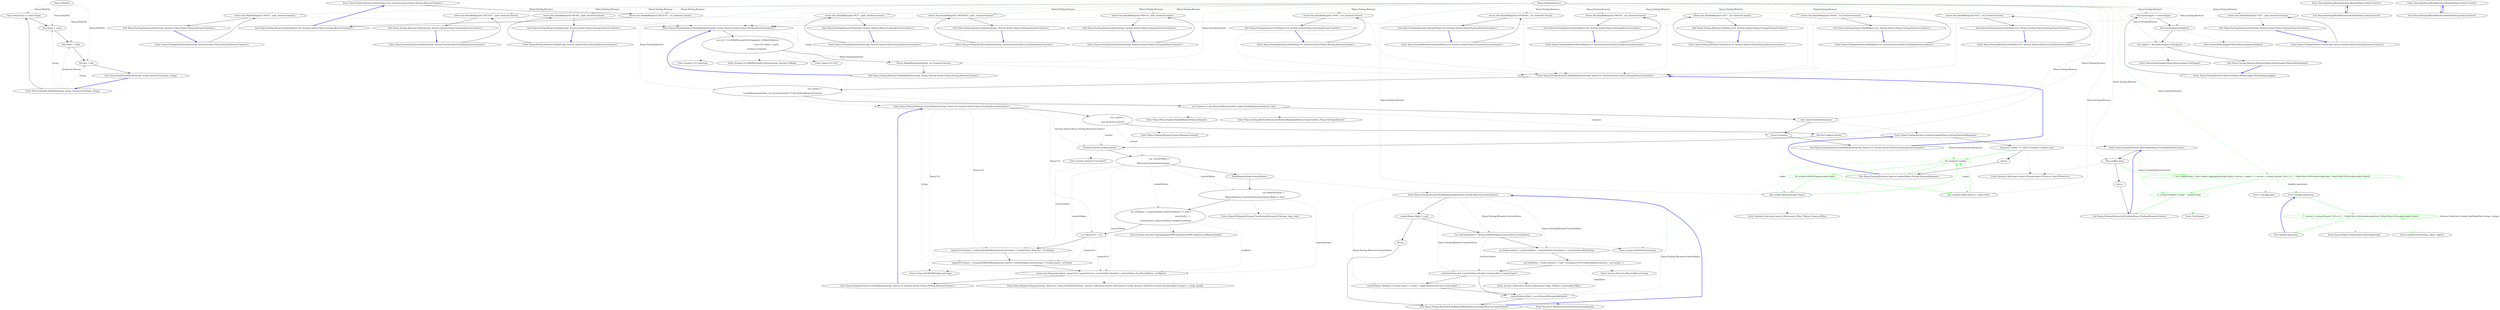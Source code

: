digraph  {
n6 [label="Nancy.HttpFile", span=""];
n0 [cluster="Nancy.HttpFile.HttpFile(string, string, System.IO.Stream, string)", label="Entry Nancy.HttpFile.HttpFile(string, string, System.IO.Stream, string)", span="9-9"];
n1 [cluster="Nancy.HttpFile.HttpFile(string, string, System.IO.Stream, string)", label="this.ContentType = contentType", span="11-11"];
n2 [cluster="Nancy.HttpFile.HttpFile(string, string, System.IO.Stream, string)", label="this.Name = name", span="12-12"];
n3 [cluster="Nancy.HttpFile.HttpFile(string, string, System.IO.Stream, string)", label="this.Value = value", span="13-13"];
n4 [cluster="Nancy.HttpFile.HttpFile(string, string, System.IO.Stream, string)", label="this.Key = key", span="14-14"];
n5 [cluster="Nancy.HttpFile.HttpFile(string, string, System.IO.Stream, string)", label="Exit Nancy.HttpFile.HttpFile(string, string, System.IO.Stream, string)", span="9-9"];
m0_13 [cluster="Nancy.Testing.Browser.Delete(Nancy.Url, System.Action<Nancy.Testing.BrowserContext>)", file="Request.cs", label="Entry Nancy.Testing.Browser.Delete(Nancy.Url, System.Action<Nancy.Testing.BrowserContext>)", span="59-59"];
m0_14 [cluster="Nancy.Testing.Browser.Delete(Nancy.Url, System.Action<Nancy.Testing.BrowserContext>)", file="Request.cs", label="return this.HandleRequest(''DELETE'', url, browserContext);", span="61-61"];
m0_15 [cluster="Nancy.Testing.Browser.Delete(Nancy.Url, System.Action<Nancy.Testing.BrowserContext>)", file="Request.cs", label="Exit Nancy.Testing.Browser.Delete(Nancy.Url, System.Action<Nancy.Testing.BrowserContext>)", span="59-59"];
m0_17 [cluster="Nancy.Testing.Browser.Get(string, System.Action<Nancy.Testing.BrowserContext>)", file="Request.cs", label="Entry Nancy.Testing.Browser.Get(string, System.Action<Nancy.Testing.BrowserContext>)", span="70-70"];
m0_18 [cluster="Nancy.Testing.Browser.Get(string, System.Action<Nancy.Testing.BrowserContext>)", file="Request.cs", label="return this.HandleRequest(''GET'', path, browserContext);", span="72-72"];
m0_19 [cluster="Nancy.Testing.Browser.Get(string, System.Action<Nancy.Testing.BrowserContext>)", file="Request.cs", label="Exit Nancy.Testing.Browser.Get(string, System.Action<Nancy.Testing.BrowserContext>)", span="70-70"];
m0_85 [cluster="string.Format(string, object, object)", file="Request.cs", label="Entry string.Format(string, object, object)", span="0-0"];
m0_60 [cluster="Nancy.INancyEngine.HandleRequest(Nancy.Request)", file="Request.cs", label="Entry Nancy.INancyEngine.HandleRequest(Nancy.Request)", span="15-15"];
m0_44 [cluster="Nancy.Testing.Browser.Post(Nancy.Url, System.Action<Nancy.Testing.BrowserContext>)", file="Request.cs", label="Entry Nancy.Testing.Browser.Post(Nancy.Url, System.Action<Nancy.Testing.BrowserContext>)", span="169-169"];
m0_45 [cluster="Nancy.Testing.Browser.Post(Nancy.Url, System.Action<Nancy.Testing.BrowserContext>)", file="Request.cs", label="return this.HandleRequest(''POST'', url, browserContext);", span="171-171"];
m0_46 [cluster="Nancy.Testing.Browser.Post(Nancy.Url, System.Action<Nancy.Testing.BrowserContext>)", file="Request.cs", label="Exit Nancy.Testing.Browser.Post(Nancy.Url, System.Action<Nancy.Testing.BrowserContext>)", span="169-169"];
m0_95 [cluster="Nancy.Testing.Browser.BuildRequestBody(Nancy.Testing.IBrowserContextValues)", file="Request.cs", label="Entry Nancy.Testing.Browser.BuildRequestBody(Nancy.Testing.IBrowserContextValues)", span="255-255"];
m0_98 [cluster="Nancy.Testing.Browser.BuildRequestBody(Nancy.Testing.IBrowserContextValues)", file="Request.cs", label="var useFormValues = !String.IsNullOrEmpty(contextValues.FormValues)", span="262-262"];
m0_96 [cluster="Nancy.Testing.Browser.BuildRequestBody(Nancy.Testing.IBrowserContextValues)", file="Request.cs", label="contextValues.Body != null", span="257-257"];
m0_99 [cluster="Nancy.Testing.Browser.BuildRequestBody(Nancy.Testing.IBrowserContextValues)", file="Request.cs", label="var bodyContents = useFormValues ? contextValues.FormValues : contextValues.BodyString", span="263-263"];
m0_101 [cluster="Nancy.Testing.Browser.BuildRequestBody(Nancy.Testing.IBrowserContextValues)", file="Request.cs", label="useFormValues && !contextValues.Headers.ContainsKey(''Content-Type'')", span="266-266"];
m0_102 [cluster="Nancy.Testing.Browser.BuildRequestBody(Nancy.Testing.IBrowserContextValues)", file="Request.cs", label="contextValues.Headers[''Content-Type''] = new[] { ''application/x-www-form-urlencoded'' }", span="268-268"];
m0_103 [cluster="Nancy.Testing.Browser.BuildRequestBody(Nancy.Testing.IBrowserContextValues)", file="Request.cs", label="contextValues.Body = new MemoryStream(bodyBytes)", span="271-271"];
m0_97 [cluster="Nancy.Testing.Browser.BuildRequestBody(Nancy.Testing.IBrowserContextValues)", file="Request.cs", label="return;", span="259-259"];
m0_100 [cluster="Nancy.Testing.Browser.BuildRequestBody(Nancy.Testing.IBrowserContextValues)", file="Request.cs", label="var bodyBytes = bodyContents != null ? Encoding.UTF8.GetBytes(bodyContents) : new byte[] { }", span="264-264"];
m0_104 [cluster="Nancy.Testing.Browser.BuildRequestBody(Nancy.Testing.IBrowserContextValues)", file="Request.cs", label="Exit Nancy.Testing.Browser.BuildRequestBody(Nancy.Testing.IBrowserContextValues)", span="255-255"];
m0_67 [cluster="System.Uri.Uri(string)", file="Request.cs", label="Entry System.Uri.Uri(string)", span="0-0"];
m0_124 [cluster="string.IsNullOrWhiteSpace(string)", file="Request.cs", label="Entry string.IsNullOrWhiteSpace(string)", span="0-0"];
m0_122 [cluster="Nancy.IO.RequestStream.FromStream(System.IO.Stream, long, bool)", file="Request.cs", label="Entry Nancy.IO.RequestStream.FromStream(System.IO.Stream, long, bool)", span="273-273"];
m0_41 [cluster="Nancy.Testing.Browser.Post(string, System.Action<Nancy.Testing.BrowserContext>)", file="Request.cs", label="Entry Nancy.Testing.Browser.Post(string, System.Action<Nancy.Testing.BrowserContext>)", span="158-158"];
m0_42 [cluster="Nancy.Testing.Browser.Post(string, System.Action<Nancy.Testing.BrowserContext>)", file="Request.cs", label="return this.HandleRequest(''POST'', path, browserContext);", span="160-160"];
m0_43 [cluster="Nancy.Testing.Browser.Post(string, System.Action<Nancy.Testing.BrowserContext>)", file="Request.cs", label="Exit Nancy.Testing.Browser.Post(string, System.Action<Nancy.Testing.BrowserContext>)", span="158-158"];
m0_9 [cluster="Nancy.Testing.Browser.Delete(string, System.Action<Nancy.Testing.BrowserContext>)", file="Request.cs", label="Entry Nancy.Testing.Browser.Delete(string, System.Action<Nancy.Testing.BrowserContext>)", span="48-48"];
m0_10 [cluster="Nancy.Testing.Browser.Delete(string, System.Action<Nancy.Testing.BrowserContext>)", file="Request.cs", label="return this.HandleRequest(''DELETE'', path, browserContext);", span="50-50"];
m0_11 [cluster="Nancy.Testing.Browser.Delete(string, System.Action<Nancy.Testing.BrowserContext>)", file="Request.cs", label="Exit Nancy.Testing.Browser.Delete(string, System.Action<Nancy.Testing.BrowserContext>)", span="48-48"];
m0_107 [cluster="System.IO.MemoryStream.MemoryStream(byte[])", file="Request.cs", label="Entry System.IO.MemoryStream.MemoryStream(byte[])", span="0-0"];
m0_32 [cluster="Nancy.Testing.Browser.Options(Nancy.Url, System.Action<Nancy.Testing.BrowserContext>)", file="Request.cs", label="Entry Nancy.Testing.Browser.Options(Nancy.Url, System.Action<Nancy.Testing.BrowserContext>)", span="125-125"];
m0_33 [cluster="Nancy.Testing.Browser.Options(Nancy.Url, System.Action<Nancy.Testing.BrowserContext>)", file="Request.cs", label="return this.HandleRequest(''OPTIONS'', url, browserContext);", span="127-127"];
m0_34 [cluster="Nancy.Testing.Browser.Options(Nancy.Url, System.Action<Nancy.Testing.BrowserContext>)", file="Request.cs", label="Exit Nancy.Testing.Browser.Options(Nancy.Url, System.Action<Nancy.Testing.BrowserContext>)", span="125-125"];
m0_23 [cluster="Nancy.Testing.Browser.Head(string, System.Action<Nancy.Testing.BrowserContext>)", file="Request.cs", label="Entry Nancy.Testing.Browser.Head(string, System.Action<Nancy.Testing.BrowserContext>)", span="92-92"];
m0_24 [cluster="Nancy.Testing.Browser.Head(string, System.Action<Nancy.Testing.BrowserContext>)", file="Request.cs", label="return this.HandleRequest(''HEAD'', path, browserContext);", span="94-94"];
m0_25 [cluster="Nancy.Testing.Browser.Head(string, System.Action<Nancy.Testing.BrowserContext>)", file="Request.cs", label="Exit Nancy.Testing.Browser.Head(string, System.Action<Nancy.Testing.BrowserContext>)", span="92-92"];
m0_59 [cluster="Nancy.Testing.BrowserResponse.BrowserResponse(Nancy.NancyContext, Nancy.Testing.Browser)", file="Request.cs", label="Entry Nancy.Testing.BrowserResponse.BrowserResponse(Nancy.NancyContext, Nancy.Testing.Browser)", span="22-22"];
m0_65 [cluster="System.Uri.IsWellFormedUriString(string, System.UriKind)", file="Request.cs", label="Entry System.Uri.IsWellFormedUriString(string, System.UriKind)", span="0-0"];
m0_78 [cluster="System.Collections.Generic.IEnumerable<TSource>.Any<TSource>()", file="Request.cs", label="Entry System.Collections.Generic.IEnumerable<TSource>.Any<TSource>()", span="0-0"];
m0_84 [cluster="Nancy.Helpers.HttpUtility.UrlEncode(string)", file="Request.cs", label="Entry Nancy.Helpers.HttpUtility.UrlEncode(string)", span="378-378"];
m0_94 [cluster="System.Collections.Generic.IDictionary<TKey, TValue>.Remove(TKey)", file="Request.cs", label="Entry System.Collections.Generic.IDictionary<TKey, TValue>.Remove(TKey)", span="0-0"];
m0_66 [cluster="Nancy.Url.Url()", file="Request.cs", label="Entry Nancy.Url.Url()", span="16-16"];
m0_47 [cluster="Nancy.Testing.Browser.Put(string, System.Action<Nancy.Testing.BrowserContext>)", file="Request.cs", label="Entry Nancy.Testing.Browser.Put(string, System.Action<Nancy.Testing.BrowserContext>)", span="180-180"];
m0_48 [cluster="Nancy.Testing.Browser.Put(string, System.Action<Nancy.Testing.BrowserContext>)", file="Request.cs", label="return this.HandleRequest(''PUT'', path, browserContext);", span="182-182"];
m0_49 [cluster="Nancy.Testing.Browser.Put(string, System.Action<Nancy.Testing.BrowserContext>)", file="Request.cs", label="Exit Nancy.Testing.Browser.Put(string, System.Action<Nancy.Testing.BrowserContext>)", span="180-180"];
m0_38 [cluster="Nancy.Testing.Browser.Patch(Nancy.Url, System.Action<Nancy.Testing.BrowserContext>)", file="Request.cs", label="Entry Nancy.Testing.Browser.Patch(Nancy.Url, System.Action<Nancy.Testing.BrowserContext>)", span="147-147"];
m0_39 [cluster="Nancy.Testing.Browser.Patch(Nancy.Url, System.Action<Nancy.Testing.BrowserContext>)", file="Request.cs", label="return this.HandleRequest(''PATCH'', url, browserContext);", span="149-149"];
m0_40 [cluster="Nancy.Testing.Browser.Patch(Nancy.Url, System.Action<Nancy.Testing.BrowserContext>)", file="Request.cs", label="Exit Nancy.Testing.Browser.Patch(Nancy.Url, System.Action<Nancy.Testing.BrowserContext>)", span="147-147"];
m0_125 [cluster="Nancy.Request.Request(string, Nancy.Url, Nancy.IO.RequestStream, System.Collections.Generic.IDictionary<string, System.Collections.Generic.IEnumerable<string>>, string, byte[])", file="Request.cs", label="Entry Nancy.Request.Request(string, Nancy.Url, Nancy.IO.RequestStream, System.Collections.Generic.IDictionary<string, System.Collections.Generic.IEnumerable<string>>, string, byte[])", span="44-44"];
m0_80 [cluster="Unk.Header", file="Request.cs", label="Entry Unk.Header", span=""];
m0_8 [cluster="Nancy.Bootstrapper.INancyBootstrapper.GetEngine()", file="Request.cs", label="Entry Nancy.Bootstrapper.INancyBootstrapper.GetEngine()", span="18-18"];
m0_121 [cluster="System.Action<T>.Invoke(T)", file="Request.cs", label="Entry System.Action<T>.Invoke(T)", span="0-0"];
m0_79 [cluster="Unk.Aggregate", file="Request.cs", label="Entry Unk.Aggregate", span=""];
m0_61 [cluster="Nancy.Testing.Browser.CaptureCookies(Nancy.Testing.BrowserResponse)", file="Request.cs", label="Entry Nancy.Testing.Browser.CaptureCookies(Nancy.Testing.BrowserResponse)", span="235-235"];
m0_88 [cluster="Nancy.Testing.Browser.CaptureCookies(Nancy.Testing.BrowserResponse)", color=green, community=0, file="Request.cs", label="18: response.Cookies", span="242-242"];
m0_86 [cluster="Nancy.Testing.Browser.CaptureCookies(Nancy.Testing.BrowserResponse)", file="Request.cs", label="response.Cookies == null || !response.Cookies.Any()", span="237-237"];
m0_90 [cluster="Nancy.Testing.Browser.CaptureCookies(Nancy.Testing.BrowserResponse)", file="Request.cs", label="this.cookies.Remove(cookie.Name)", span="246-246"];
m0_91 [cluster="Nancy.Testing.Browser.CaptureCookies(Nancy.Testing.BrowserResponse)", file="Request.cs", label="this.cookies[cookie.Name] = cookie.Value", span="250-250"];
m0_89 [cluster="Nancy.Testing.Browser.CaptureCookies(Nancy.Testing.BrowserResponse)", color=green, community=0, file="Request.cs", label="18: string.IsNullOrEmpty(cookie.Value)", span="244-244"];
m0_87 [cluster="Nancy.Testing.Browser.CaptureCookies(Nancy.Testing.BrowserResponse)", file="Request.cs", label="return;", span="239-239"];
m0_92 [cluster="Nancy.Testing.Browser.CaptureCookies(Nancy.Testing.BrowserResponse)", file="Request.cs", label="Exit Nancy.Testing.Browser.CaptureCookies(Nancy.Testing.BrowserResponse)", span="235-235"];
m0_7 [cluster="Nancy.Bootstrapper.INancyBootstrapper.Initialise()", file="Request.cs", label="Entry Nancy.Bootstrapper.INancyBootstrapper.Initialise()", span="12-12"];
m0_123 [cluster="System.Security.Cryptography.X509Certificates.X509Certificate.GetRawCertData()", file="Request.cs", label="Entry System.Security.Cryptography.X509Certificates.X509Certificate.GetRawCertData()", span="0-0"];
m0_93 [cluster="string.IsNullOrEmpty(string)", file="Request.cs", label="Entry string.IsNullOrEmpty(string)", span="0-0"];
m0_12 [cluster="Nancy.Testing.Browser.HandleRequest(string, string, System.Action<Nancy.Testing.BrowserContext>)", file="Request.cs", label="Entry Nancy.Testing.Browser.HandleRequest(string, string, System.Action<Nancy.Testing.BrowserContext>)", span="209-209"];
m0_63 [cluster="Nancy.Testing.Browser.HandleRequest(string, string, System.Action<Nancy.Testing.BrowserContext>)", file="Request.cs", label="return HandleRequest(method, url, browserContext);", span="215-215"];
m0_62 [cluster="Nancy.Testing.Browser.HandleRequest(string, string, System.Action<Nancy.Testing.BrowserContext>)", file="Request.cs", label="var url = Uri.IsWellFormedUriString(path, UriKind.Relative)\r\n                          ? new Url {Path = path}\r\n                          : (Url)new Uri(path)", span="211-213"];
m0_64 [cluster="Nancy.Testing.Browser.HandleRequest(string, string, System.Action<Nancy.Testing.BrowserContext>)", file="Request.cs", label="Exit Nancy.Testing.Browser.HandleRequest(string, string, System.Action<Nancy.Testing.BrowserContext>)", span="209-209"];
m0_16 [cluster="Nancy.Testing.Browser.HandleRequest(string, Nancy.Url, System.Action<Nancy.Testing.BrowserContext>)", file="Request.cs", label="Entry Nancy.Testing.Browser.HandleRequest(string, Nancy.Url, System.Action<Nancy.Testing.BrowserContext>)", span="197-197"];
m0_53 [cluster="Nancy.Testing.Browser.HandleRequest(string, Nancy.Url, System.Action<Nancy.Testing.BrowserContext>)", file="Request.cs", label="var request =\r\n                CreateRequest(method, url, browserContext ?? this.DefaultBrowserContext)", span="199-200"];
m0_54 [cluster="Nancy.Testing.Browser.HandleRequest(string, Nancy.Url, System.Action<Nancy.Testing.BrowserContext>)", file="Request.cs", label="var response = new BrowserResponse(this.engine.HandleRequest(request), this)", span="202-202"];
m0_55 [cluster="Nancy.Testing.Browser.HandleRequest(string, Nancy.Url, System.Action<Nancy.Testing.BrowserContext>)", file="Request.cs", label="this.CaptureCookies(response)", span="204-204"];
m0_56 [cluster="Nancy.Testing.Browser.HandleRequest(string, Nancy.Url, System.Action<Nancy.Testing.BrowserContext>)", file="Request.cs", label="return response;", span="206-206"];
m0_57 [cluster="Nancy.Testing.Browser.HandleRequest(string, Nancy.Url, System.Action<Nancy.Testing.BrowserContext>)", file="Request.cs", label="Exit Nancy.Testing.Browser.HandleRequest(string, Nancy.Url, System.Action<Nancy.Testing.BrowserContext>)", span="197-197"];
m0_106 [cluster="System.Collections.Generic.IDictionary<TKey, TValue>.ContainsKey(TKey)", file="Request.cs", label="Entry System.Collections.Generic.IDictionary<TKey, TValue>.ContainsKey(TKey)", span="0-0"];
m0_81 [cluster="lambda expression", file="Request.cs", label="Entry lambda expression", span="230-230"];
m0_82 [cluster="lambda expression", color=green, community=0, file="Request.cs", label="7: current + string.Format(''{0}={1};'', HttpUtility.UrlEncode(cookie.Key), HttpUtility.UrlEncode(cookie.Value))", span="230-230"];
m0_83 [cluster="lambda expression", file="Request.cs", label="Exit lambda expression", span="230-230"];
m0_72 [cluster="Nancy.Testing.Browser.SetCookies(Nancy.Testing.BrowserContext)", file="Request.cs", label="Entry Nancy.Testing.Browser.SetCookies(Nancy.Testing.BrowserContext)", span="223-223"];
m0_76 [cluster="Nancy.Testing.Browser.SetCookies(Nancy.Testing.BrowserContext)", color=green, community=0, file="Request.cs", label="4: context.Header(''Cookie'', cookieString)", span="232-232"];
m0_75 [cluster="Nancy.Testing.Browser.SetCookies(Nancy.Testing.BrowserContext)", color=green, community=0, file="Request.cs", label="7: var cookieString = this.cookies.Aggregate(string.Empty, (current, cookie) => current + string.Format(''{0}={1};'', HttpUtility.UrlEncode(cookie.Key), HttpUtility.UrlEncode(cookie.Value)))", span="230-230"];
m0_73 [cluster="Nancy.Testing.Browser.SetCookies(Nancy.Testing.BrowserContext)", file="Request.cs", label="!this.cookies.Any()", span="225-225"];
m0_74 [cluster="Nancy.Testing.Browser.SetCookies(Nancy.Testing.BrowserContext)", file="Request.cs", label="return;", span="227-227"];
m0_77 [cluster="Nancy.Testing.Browser.SetCookies(Nancy.Testing.BrowserContext)", file="Request.cs", label="Exit Nancy.Testing.Browser.SetCookies(Nancy.Testing.BrowserContext)", span="223-223"];
m0_20 [cluster="Nancy.Testing.Browser.Get(Nancy.Url, System.Action<Nancy.Testing.BrowserContext>)", file="Request.cs", label="Entry Nancy.Testing.Browser.Get(Nancy.Url, System.Action<Nancy.Testing.BrowserContext>)", span="81-81"];
m0_21 [cluster="Nancy.Testing.Browser.Get(Nancy.Url, System.Action<Nancy.Testing.BrowserContext>)", file="Request.cs", label="return this.HandleRequest(''GET'', url, browserContext);", span="83-83"];
m0_22 [cluster="Nancy.Testing.Browser.Get(Nancy.Url, System.Action<Nancy.Testing.BrowserContext>)", file="Request.cs", label="Exit Nancy.Testing.Browser.Get(Nancy.Url, System.Action<Nancy.Testing.BrowserContext>)", span="81-81"];
m0_0 [cluster="Nancy.Routing.IRouteResolver.Resolve(Nancy.NancyContext)", file="Request.cs", label="Entry Nancy.Routing.IRouteResolver.Resolve(Nancy.NancyContext)", span="12-12"];
m0_1 [cluster="Nancy.Routing.IRouteResolver.Resolve(Nancy.NancyContext)", file="Request.cs", label="Exit Nancy.Routing.IRouteResolver.Resolve(Nancy.NancyContext)", span="12-12"];
m0_105 [cluster="System.Text.Encoding.GetBytes(string)", file="Request.cs", label="Entry System.Text.Encoding.GetBytes(string)", span="0-0"];
m0_29 [cluster="Nancy.Testing.Browser.Options(string, System.Action<Nancy.Testing.BrowserContext>)", file="Request.cs", label="Entry Nancy.Testing.Browser.Options(string, System.Action<Nancy.Testing.BrowserContext>)", span="114-114"];
m0_30 [cluster="Nancy.Testing.Browser.Options(string, System.Action<Nancy.Testing.BrowserContext>)", file="Request.cs", label="return this.HandleRequest(''OPTIONS'', path, browserContext);", span="116-116"];
m0_31 [cluster="Nancy.Testing.Browser.Options(string, System.Action<Nancy.Testing.BrowserContext>)", file="Request.cs", label="Exit Nancy.Testing.Browser.Options(string, System.Action<Nancy.Testing.BrowserContext>)", span="114-114"];
m0_58 [cluster="Nancy.Testing.Browser.CreateRequest(string, Nancy.Url, System.Action<Nancy.Testing.BrowserContext>)", file="Request.cs", label="Entry Nancy.Testing.Browser.CreateRequest(string, Nancy.Url, System.Action<Nancy.Testing.BrowserContext>)", span="274-274"];
m0_109 [cluster="Nancy.Testing.Browser.CreateRequest(string, Nancy.Url, System.Action<Nancy.Testing.BrowserContext>)", file="Request.cs", label="this.SetCookies(context)", span="279-279"];
m0_108 [cluster="Nancy.Testing.Browser.CreateRequest(string, Nancy.Url, System.Action<Nancy.Testing.BrowserContext>)", file="Request.cs", label="var context =\r\n                new BrowserContext()", span="276-277"];
m0_110 [cluster="Nancy.Testing.Browser.CreateRequest(string, Nancy.Url, System.Action<Nancy.Testing.BrowserContext>)", file="Request.cs", label="browserContext.Invoke(context)", span="281-281"];
m0_111 [cluster="Nancy.Testing.Browser.CreateRequest(string, Nancy.Url, System.Action<Nancy.Testing.BrowserContext>)", file="Request.cs", label="var contextValues =\r\n                (IBrowserContextValues)context", span="283-284"];
m0_115 [cluster="Nancy.Testing.Browser.CreateRequest(string, Nancy.Url, System.Action<Nancy.Testing.BrowserContext>)", file="Request.cs", label="var requestUrl = url", span="295-295"];
m0_116 [cluster="Nancy.Testing.Browser.CreateRequest(string, Nancy.Url, System.Action<Nancy.Testing.BrowserContext>)", file="Request.cs", label="requestUrl.Scheme = string.IsNullOrWhiteSpace(url.Scheme) ? contextValues.Protocol : url.Scheme", span="296-296"];
m0_117 [cluster="Nancy.Testing.Browser.CreateRequest(string, Nancy.Url, System.Action<Nancy.Testing.BrowserContext>)", file="Request.cs", label="requestUrl.Query = string.IsNullOrWhiteSpace(url.Query) ? (contextValues.QueryString ?? string.Empty) : url.Query", span="297-297"];
m0_118 [cluster="Nancy.Testing.Browser.CreateRequest(string, Nancy.Url, System.Action<Nancy.Testing.BrowserContext>)", file="Request.cs", label="return new Request(method, requestUrl, requestStream, contextValues.Headers, contextValues.UserHostAddress, certBytes);", span="299-299"];
m0_112 [cluster="Nancy.Testing.Browser.CreateRequest(string, Nancy.Url, System.Action<Nancy.Testing.BrowserContext>)", file="Request.cs", label="BuildRequestBody(contextValues)", span="286-286"];
m0_113 [cluster="Nancy.Testing.Browser.CreateRequest(string, Nancy.Url, System.Action<Nancy.Testing.BrowserContext>)", file="Request.cs", label="var requestStream =\r\n                RequestStream.FromStream(contextValues.Body, 0, true)", span="288-289"];
m0_114 [cluster="Nancy.Testing.Browser.CreateRequest(string, Nancy.Url, System.Action<Nancy.Testing.BrowserContext>)", file="Request.cs", label="var certBytes = (contextValues.ClientCertificate == null) ?\r\n                new byte[] { } :\r\n                contextValues.ClientCertificate.GetRawCertData()", span="291-293"];
m0_119 [cluster="Nancy.Testing.Browser.CreateRequest(string, Nancy.Url, System.Action<Nancy.Testing.BrowserContext>)", file="Request.cs", label="Exit Nancy.Testing.Browser.CreateRequest(string, Nancy.Url, System.Action<Nancy.Testing.BrowserContext>)", span="274-274"];
m0_26 [cluster="Nancy.Testing.Browser.Head(Nancy.Url, System.Action<Nancy.Testing.BrowserContext>)", file="Request.cs", label="Entry Nancy.Testing.Browser.Head(Nancy.Url, System.Action<Nancy.Testing.BrowserContext>)", span="103-103"];
m0_27 [cluster="Nancy.Testing.Browser.Head(Nancy.Url, System.Action<Nancy.Testing.BrowserContext>)", file="Request.cs", label="return this.HandleRequest(''HEAD'', url, browserContext);", span="105-105"];
m0_28 [cluster="Nancy.Testing.Browser.Head(Nancy.Url, System.Action<Nancy.Testing.BrowserContext>)", file="Request.cs", label="Exit Nancy.Testing.Browser.Head(Nancy.Url, System.Action<Nancy.Testing.BrowserContext>)", span="103-103"];
m0_120 [cluster="Nancy.Testing.BrowserContext.BrowserContext()", file="Request.cs", label="Entry Nancy.Testing.BrowserContext.BrowserContext()", span="19-19"];
m0_50 [cluster="Nancy.Testing.Browser.Put(Nancy.Url, System.Action<Nancy.Testing.BrowserContext>)", file="Request.cs", label="Entry Nancy.Testing.Browser.Put(Nancy.Url, System.Action<Nancy.Testing.BrowserContext>)", span="192-192"];
m0_51 [cluster="Nancy.Testing.Browser.Put(Nancy.Url, System.Action<Nancy.Testing.BrowserContext>)", file="Request.cs", label="return this.HandleRequest(''PUT'', url, browserContext);", span="194-194"];
m0_52 [cluster="Nancy.Testing.Browser.Put(Nancy.Url, System.Action<Nancy.Testing.BrowserContext>)", file="Request.cs", label="Exit Nancy.Testing.Browser.Put(Nancy.Url, System.Action<Nancy.Testing.BrowserContext>)", span="192-192"];
m0_35 [cluster="Nancy.Testing.Browser.Patch(string, System.Action<Nancy.Testing.BrowserContext>)", file="Request.cs", label="Entry Nancy.Testing.Browser.Patch(string, System.Action<Nancy.Testing.BrowserContext>)", span="136-136"];
m0_36 [cluster="Nancy.Testing.Browser.Patch(string, System.Action<Nancy.Testing.BrowserContext>)", file="Request.cs", label="return this.HandleRequest(''PATCH'', path, browserContext);", span="138-138"];
m0_37 [cluster="Nancy.Testing.Browser.Patch(string, System.Action<Nancy.Testing.BrowserContext>)", file="Request.cs", label="Exit Nancy.Testing.Browser.Patch(string, System.Action<Nancy.Testing.BrowserContext>)", span="136-136"];
m0_2 [cluster="Nancy.Testing.Browser.Browser(Nancy.Bootstrapper.INancyBootstrapper)", file="Request.cs", label="Entry Nancy.Testing.Browser.Browser(Nancy.Bootstrapper.INancyBootstrapper)", span="35-35"];
m0_3 [cluster="Nancy.Testing.Browser.Browser(Nancy.Bootstrapper.INancyBootstrapper)", file="Request.cs", label="this.bootstrapper = bootstrapper", span="37-37"];
m0_4 [cluster="Nancy.Testing.Browser.Browser(Nancy.Bootstrapper.INancyBootstrapper)", file="Request.cs", label="this.bootstrapper.Initialise()", span="38-38"];
m0_5 [cluster="Nancy.Testing.Browser.Browser(Nancy.Bootstrapper.INancyBootstrapper)", file="Request.cs", label="this.engine = this.bootstrapper.GetEngine()", span="39-39"];
m0_6 [cluster="Nancy.Testing.Browser.Browser(Nancy.Bootstrapper.INancyBootstrapper)", file="Request.cs", label="Exit Nancy.Testing.Browser.Browser(Nancy.Bootstrapper.INancyBootstrapper)", span="35-35"];
m0_126 [file="Request.cs", label="Nancy.Testing.Browser", span=""];
m1_0 [cluster="Nancy.Routing.IRouteResolver.Resolve(Nancy.NancyContext)", file="RequestFixture.cs", label="Entry Nancy.Routing.IRouteResolver.Resolve(Nancy.NancyContext)", span="12-12"];
m1_1 [cluster="Nancy.Routing.IRouteResolver.Resolve(Nancy.NancyContext)", file="RequestFixture.cs", label="Exit Nancy.Routing.IRouteResolver.Resolve(Nancy.NancyContext)", span="12-12"];
n6 -> n1  [color=darkseagreen4, key=1, label="Nancy.HttpFile", style=dashed];
n6 -> n2  [color=darkseagreen4, key=1, label="Nancy.HttpFile", style=dashed];
n6 -> n3  [color=darkseagreen4, key=1, label="Nancy.HttpFile", style=dashed];
n6 -> n4  [color=darkseagreen4, key=1, label="Nancy.HttpFile", style=dashed];
n0 -> n1  [key=0, style=solid];
n0 -> n2  [color=darkseagreen4, key=1, label=string, style=dashed];
n0 -> n3  [color=darkseagreen4, key=1, label="System.IO.Stream", style=dashed];
n0 -> n4  [color=darkseagreen4, key=1, label=string, style=dashed];
n1 -> n2  [key=0, style=solid];
n2 -> n3  [key=0, style=solid];
n3 -> n4  [key=0, style=solid];
n4 -> n5  [key=0, style=solid];
n5 -> n0  [color=blue, key=0, style=bold];
m0_13 -> m0_14  [key=0, style=solid];
m0_14 -> m0_15  [key=0, style=solid];
m0_14 -> m0_16  [key=2, style=dotted];
m0_15 -> m0_13  [color=blue, key=0, style=bold];
m0_17 -> m0_18  [key=0, style=solid];
m0_18 -> m0_19  [key=0, style=solid];
m0_18 -> m0_12  [key=2, style=dotted];
m0_19 -> m0_17  [color=blue, key=0, style=bold];
m0_44 -> m0_45  [key=0, style=solid];
m0_45 -> m0_46  [key=0, style=solid];
m0_45 -> m0_16  [key=2, style=dotted];
m0_46 -> m0_44  [color=blue, key=0, style=bold];
m0_95 -> m0_98  [color=darkseagreen4, key=1, label="Nancy.Testing.IBrowserContextValues", style=dashed];
m0_95 -> m0_96  [key=0, style=solid];
m0_95 -> m0_99  [color=darkseagreen4, key=1, label="Nancy.Testing.IBrowserContextValues", style=dashed];
m0_95 -> m0_101  [color=darkseagreen4, key=1, label="Nancy.Testing.IBrowserContextValues", style=dashed];
m0_95 -> m0_102  [color=darkseagreen4, key=1, label="Nancy.Testing.IBrowserContextValues", style=dashed];
m0_95 -> m0_103  [color=darkseagreen4, key=1, label="Nancy.Testing.IBrowserContextValues", style=dashed];
m0_98 -> m0_93  [key=2, style=dotted];
m0_98 -> m0_99  [key=0, style=solid];
m0_98 -> m0_101  [color=darkseagreen4, key=1, label=useFormValues, style=dashed];
m0_96 -> m0_98  [key=0, style=solid];
m0_96 -> m0_97  [key=0, style=solid];
m0_99 -> m0_100  [key=0, style=solid];
m0_101 -> m0_102  [key=0, style=solid];
m0_101 -> m0_103  [key=0, style=solid];
m0_101 -> m0_106  [key=2, style=dotted];
m0_102 -> m0_103  [key=0, style=solid];
m0_103 -> m0_104  [key=0, style=solid];
m0_103 -> m0_107  [key=2, style=dotted];
m0_97 -> m0_104  [key=0, style=solid];
m0_100 -> m0_101  [key=0, style=solid];
m0_100 -> m0_103  [color=darkseagreen4, key=1, label=bodyBytes, style=dashed];
m0_100 -> m0_105  [key=2, style=dotted];
m0_104 -> m0_95  [color=blue, key=0, style=bold];
m0_41 -> m0_42  [key=0, style=solid];
m0_42 -> m0_43  [key=0, style=solid];
m0_42 -> m0_12  [key=2, style=dotted];
m0_43 -> m0_41  [color=blue, key=0, style=bold];
m0_9 -> m0_10  [key=0, style=solid];
m0_10 -> m0_11  [key=0, style=solid];
m0_10 -> m0_12  [key=2, style=dotted];
m0_11 -> m0_9  [color=blue, key=0, style=bold];
m0_32 -> m0_33  [key=0, style=solid];
m0_33 -> m0_34  [key=0, style=solid];
m0_33 -> m0_16  [key=2, style=dotted];
m0_34 -> m0_32  [color=blue, key=0, style=bold];
m0_23 -> m0_24  [key=0, style=solid];
m0_24 -> m0_25  [key=0, style=solid];
m0_24 -> m0_12  [key=2, style=dotted];
m0_25 -> m0_23  [color=blue, key=0, style=bold];
m0_47 -> m0_48  [key=0, style=solid];
m0_48 -> m0_49  [key=0, style=solid];
m0_48 -> m0_12  [key=2, style=dotted];
m0_49 -> m0_47  [color=blue, key=0, style=bold];
m0_38 -> m0_39  [key=0, style=solid];
m0_39 -> m0_40  [key=0, style=solid];
m0_39 -> m0_16  [key=2, style=dotted];
m0_40 -> m0_38  [color=blue, key=0, style=bold];
m0_61 -> m0_88  [color=green, key=1, label="Nancy.Testing.BrowserResponse", style=dashed];
m0_61 -> m0_86  [key=0, style=solid];
m0_88 -> m0_89  [color=green, key=0, style=solid];
m0_88 -> m0_92  [color=green, key=0, style=solid];
m0_88 -> m0_90  [color=green, key=1, label=cookie, style=dashed];
m0_88 -> m0_91  [color=green, key=1, label=cookie, style=dashed];
m0_86 -> m0_88  [color=green, key=0, style=solid];
m0_86 -> m0_87  [key=0, style=solid];
m0_86 -> m0_78  [key=2, style=dotted];
m0_90 -> m0_88  [color=green, key=0, style=solid];
m0_90 -> m0_94  [key=2, style=dotted];
m0_91 -> m0_88  [color=green, key=0, style=solid];
m0_89 -> m0_90  [color=green, key=0, style=solid];
m0_89 -> m0_91  [color=green, key=0, style=solid];
m0_89 -> m0_93  [color=green, key=2, style=dotted];
m0_87 -> m0_92  [key=0, style=solid];
m0_92 -> m0_61  [color=blue, key=0, style=bold];
m0_12 -> m0_63  [color=darkseagreen4, key=1, label=string, style=dashed];
m0_12 -> m0_62  [key=0, style=solid];
m0_63 -> m0_64  [key=0, style=solid];
m0_63 -> m0_16  [key=2, style=dotted];
m0_62 -> m0_63  [key=0, style=solid];
m0_62 -> m0_65  [key=2, style=dotted];
m0_62 -> m0_66  [key=2, style=dotted];
m0_62 -> m0_67  [key=2, style=dotted];
m0_64 -> m0_12  [color=blue, key=0, style=bold];
m0_16 -> m0_53  [key=0, style=solid];
m0_53 -> m0_54  [key=0, style=solid];
m0_53 -> m0_58  [key=2, style=dotted];
m0_54 -> m0_55  [key=0, style=solid];
m0_54 -> m0_59  [key=2, style=dotted];
m0_54 -> m0_60  [key=2, style=dotted];
m0_54 -> m0_56  [color=darkseagreen4, key=1, label=response, style=dashed];
m0_55 -> m0_61  [key=2, style=dotted];
m0_55 -> m0_56  [key=0, style=solid];
m0_56 -> m0_57  [key=0, style=solid];
m0_57 -> m0_16  [color=blue, key=0, style=bold];
m0_81 -> m0_82  [color=green, key=0, style=solid];
m0_82 -> m0_82  [color=green, key=1, label="System.Collections.Generic.KeyValuePair<string, string>", style=dashed];
m0_82 -> m0_83  [color=green, key=0, style=solid];
m0_82 -> m0_84  [color=green, key=2, style=dotted];
m0_82 -> m0_85  [color=green, key=2, style=dotted];
m0_83 -> m0_81  [color=blue, key=0, style=bold];
m0_72 -> m0_76  [color=green, key=1, label="Nancy.Testing.BrowserContext", style=dashed];
m0_72 -> m0_73  [key=0, style=solid];
m0_76 -> m0_77  [color=green, key=0, style=solid];
m0_76 -> m0_80  [color=green, key=2, style=dotted];
m0_75 -> m0_76  [color=green, key=0, style=solid];
m0_75 -> m0_79  [color=green, key=2, style=dotted];
m0_75 -> m0_81  [color=green, key=1, label="lambda expression", style=dashed];
m0_73 -> m0_75  [color=green, key=0, style=solid];
m0_73 -> m0_74  [key=0, style=solid];
m0_73 -> m0_78  [key=2, style=dotted];
m0_74 -> m0_77  [key=0, style=solid];
m0_77 -> m0_72  [color=blue, key=0, style=bold];
m0_20 -> m0_21  [key=0, style=solid];
m0_21 -> m0_22  [key=0, style=solid];
m0_21 -> m0_16  [key=2, style=dotted];
m0_22 -> m0_20  [color=blue, key=0, style=bold];
m0_0 -> m0_1  [key=0, style=solid];
m0_1 -> m0_0  [color=blue, key=0, style=bold];
m0_29 -> m0_30  [key=0, style=solid];
m0_30 -> m0_31  [key=0, style=solid];
m0_30 -> m0_12  [key=2, style=dotted];
m0_31 -> m0_29  [color=blue, key=0, style=bold];
m0_58 -> m0_108  [key=0, style=solid];
m0_58 -> m0_110  [color=darkseagreen4, key=1, label="System.Action<Nancy.Testing.BrowserContext>", style=dashed];
m0_58 -> m0_115  [color=darkseagreen4, key=1, label="Nancy.Url", style=dashed];
m0_58 -> m0_116  [color=darkseagreen4, key=1, label="Nancy.Url", style=dashed];
m0_58 -> m0_117  [color=darkseagreen4, key=1, label="Nancy.Url", style=dashed];
m0_58 -> m0_118  [color=darkseagreen4, key=1, label=string, style=dashed];
m0_109 -> m0_72  [key=2, style=dotted];
m0_109 -> m0_110  [key=0, style=solid];
m0_108 -> m0_109  [key=0, style=solid];
m0_108 -> m0_120  [key=2, style=dotted];
m0_108 -> m0_110  [color=darkseagreen4, key=1, label=context, style=dashed];
m0_108 -> m0_111  [color=darkseagreen4, key=1, label=context, style=dashed];
m0_110 -> m0_111  [key=0, style=solid];
m0_110 -> m0_121  [key=2, style=dotted];
m0_111 -> m0_112  [key=0, style=solid];
m0_111 -> m0_113  [color=darkseagreen4, key=1, label=contextValues, style=dashed];
m0_111 -> m0_114  [color=darkseagreen4, key=1, label=contextValues, style=dashed];
m0_111 -> m0_116  [color=darkseagreen4, key=1, label=contextValues, style=dashed];
m0_111 -> m0_117  [color=darkseagreen4, key=1, label=contextValues, style=dashed];
m0_111 -> m0_118  [color=darkseagreen4, key=1, label=contextValues, style=dashed];
m0_115 -> m0_116  [key=0, style=solid];
m0_115 -> m0_117  [color=darkseagreen4, key=1, label=requestUrl, style=dashed];
m0_115 -> m0_118  [color=darkseagreen4, key=1, label=requestUrl, style=dashed];
m0_116 -> m0_117  [key=0, style=solid];
m0_116 -> m0_124  [key=2, style=dotted];
m0_117 -> m0_118  [key=0, style=solid];
m0_117 -> m0_124  [key=2, style=dotted];
m0_118 -> m0_119  [key=0, style=solid];
m0_118 -> m0_125  [key=2, style=dotted];
m0_112 -> m0_95  [key=2, style=dotted];
m0_112 -> m0_113  [key=0, style=solid];
m0_113 -> m0_118  [color=darkseagreen4, key=1, label=requestStream, style=dashed];
m0_113 -> m0_114  [key=0, style=solid];
m0_113 -> m0_122  [key=2, style=dotted];
m0_114 -> m0_115  [key=0, style=solid];
m0_114 -> m0_118  [color=darkseagreen4, key=1, label=certBytes, style=dashed];
m0_114 -> m0_123  [key=2, style=dotted];
m0_119 -> m0_58  [color=blue, key=0, style=bold];
m0_26 -> m0_27  [key=0, style=solid];
m0_27 -> m0_28  [key=0, style=solid];
m0_27 -> m0_16  [key=2, style=dotted];
m0_28 -> m0_26  [color=blue, key=0, style=bold];
m0_50 -> m0_51  [key=0, style=solid];
m0_51 -> m0_52  [key=0, style=solid];
m0_51 -> m0_16  [key=2, style=dotted];
m0_52 -> m0_50  [color=blue, key=0, style=bold];
m0_35 -> m0_36  [key=0, style=solid];
m0_36 -> m0_37  [key=0, style=solid];
m0_36 -> m0_12  [key=2, style=dotted];
m0_37 -> m0_35  [color=blue, key=0, style=bold];
m0_2 -> m0_3  [key=0, style=solid];
m0_3 -> m0_4  [key=0, style=solid];
m0_4 -> m0_5  [key=0, style=solid];
m0_4 -> m0_7  [key=2, style=dotted];
m0_5 -> m0_6  [key=0, style=solid];
m0_5 -> m0_8  [key=2, style=dotted];
m0_6 -> m0_2  [color=blue, key=0, style=bold];
m0_126 -> m0_75  [color=green, key=1, label="Nancy.Testing.Browser", style=dashed];
m0_126 -> m0_3  [color=darkseagreen4, key=1, label="Nancy.Testing.Browser", style=dashed];
m0_126 -> m0_4  [color=darkseagreen4, key=1, label="Nancy.Testing.Browser", style=dashed];
m0_126 -> m0_5  [color=darkseagreen4, key=1, label="Nancy.Testing.Browser", style=dashed];
m0_126 -> m0_10  [color=darkseagreen4, key=1, label="Nancy.Testing.Browser", style=dashed];
m0_126 -> m0_14  [color=darkseagreen4, key=1, label="Nancy.Testing.Browser", style=dashed];
m0_126 -> m0_18  [color=darkseagreen4, key=1, label="Nancy.Testing.Browser", style=dashed];
m0_126 -> m0_21  [color=darkseagreen4, key=1, label="Nancy.Testing.Browser", style=dashed];
m0_126 -> m0_24  [color=darkseagreen4, key=1, label="Nancy.Testing.Browser", style=dashed];
m0_126 -> m0_27  [color=darkseagreen4, key=1, label="Nancy.Testing.Browser", style=dashed];
m0_126 -> m0_30  [color=darkseagreen4, key=1, label="Nancy.Testing.Browser", style=dashed];
m0_126 -> m0_33  [color=darkseagreen4, key=1, label="Nancy.Testing.Browser", style=dashed];
m0_126 -> m0_36  [color=darkseagreen4, key=1, label="Nancy.Testing.Browser", style=dashed];
m0_126 -> m0_39  [color=darkseagreen4, key=1, label="Nancy.Testing.Browser", style=dashed];
m0_126 -> m0_42  [color=darkseagreen4, key=1, label="Nancy.Testing.Browser", style=dashed];
m0_126 -> m0_45  [color=darkseagreen4, key=1, label="Nancy.Testing.Browser", style=dashed];
m0_126 -> m0_48  [color=darkseagreen4, key=1, label="Nancy.Testing.Browser", style=dashed];
m0_126 -> m0_51  [color=darkseagreen4, key=1, label="Nancy.Testing.Browser", style=dashed];
m0_126 -> m0_53  [color=darkseagreen4, key=1, label="Nancy.Testing.Browser", style=dashed];
m0_126 -> m0_54  [color=darkseagreen4, key=1, label="Nancy.Testing.Browser", style=dashed];
m0_126 -> m0_55  [color=darkseagreen4, key=1, label="Nancy.Testing.Browser", style=dashed];
m0_126 -> m0_63  [color=darkseagreen4, key=1, label="Nancy.Testing.Browser", style=dashed];
m0_126 -> m0_73  [color=darkseagreen4, key=1, label="Nancy.Testing.Browser", style=dashed];
m0_126 -> m0_90  [color=darkseagreen4, key=1, label="Nancy.Testing.Browser", style=dashed];
m0_126 -> m0_91  [color=darkseagreen4, key=1, label="Nancy.Testing.Browser", style=dashed];
m0_126 -> m0_109  [color=darkseagreen4, key=1, label="Nancy.Testing.Browser", style=dashed];
m1_0 -> m1_1  [key=0, style=solid];
m1_1 -> m1_0  [color=blue, key=0, style=bold];
}
